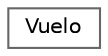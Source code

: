 digraph "Graphical Class Hierarchy"
{
 // LATEX_PDF_SIZE
  bgcolor="transparent";
  edge [fontname=Helvetica,fontsize=10,labelfontname=Helvetica,labelfontsize=10];
  node [fontname=Helvetica,fontsize=10,shape=box,height=0.2,width=0.4];
  rankdir="LR";
  Node0 [id="Node000000",label="Vuelo",height=0.2,width=0.4,color="grey40", fillcolor="white", style="filled",URL="$class_vuelo.html",tooltip="Representa un vuelo entre dos aeropuertos con atributos clave."];
}
